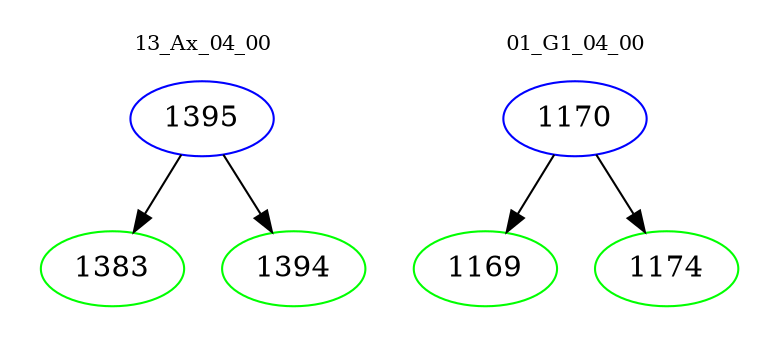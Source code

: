 digraph{
subgraph cluster_0 {
color = white
label = "13_Ax_04_00";
fontsize=10;
T0_1395 [label="1395", color="blue"]
T0_1395 -> T0_1383 [color="black"]
T0_1383 [label="1383", color="green"]
T0_1395 -> T0_1394 [color="black"]
T0_1394 [label="1394", color="green"]
}
subgraph cluster_1 {
color = white
label = "01_G1_04_00";
fontsize=10;
T1_1170 [label="1170", color="blue"]
T1_1170 -> T1_1169 [color="black"]
T1_1169 [label="1169", color="green"]
T1_1170 -> T1_1174 [color="black"]
T1_1174 [label="1174", color="green"]
}
}
